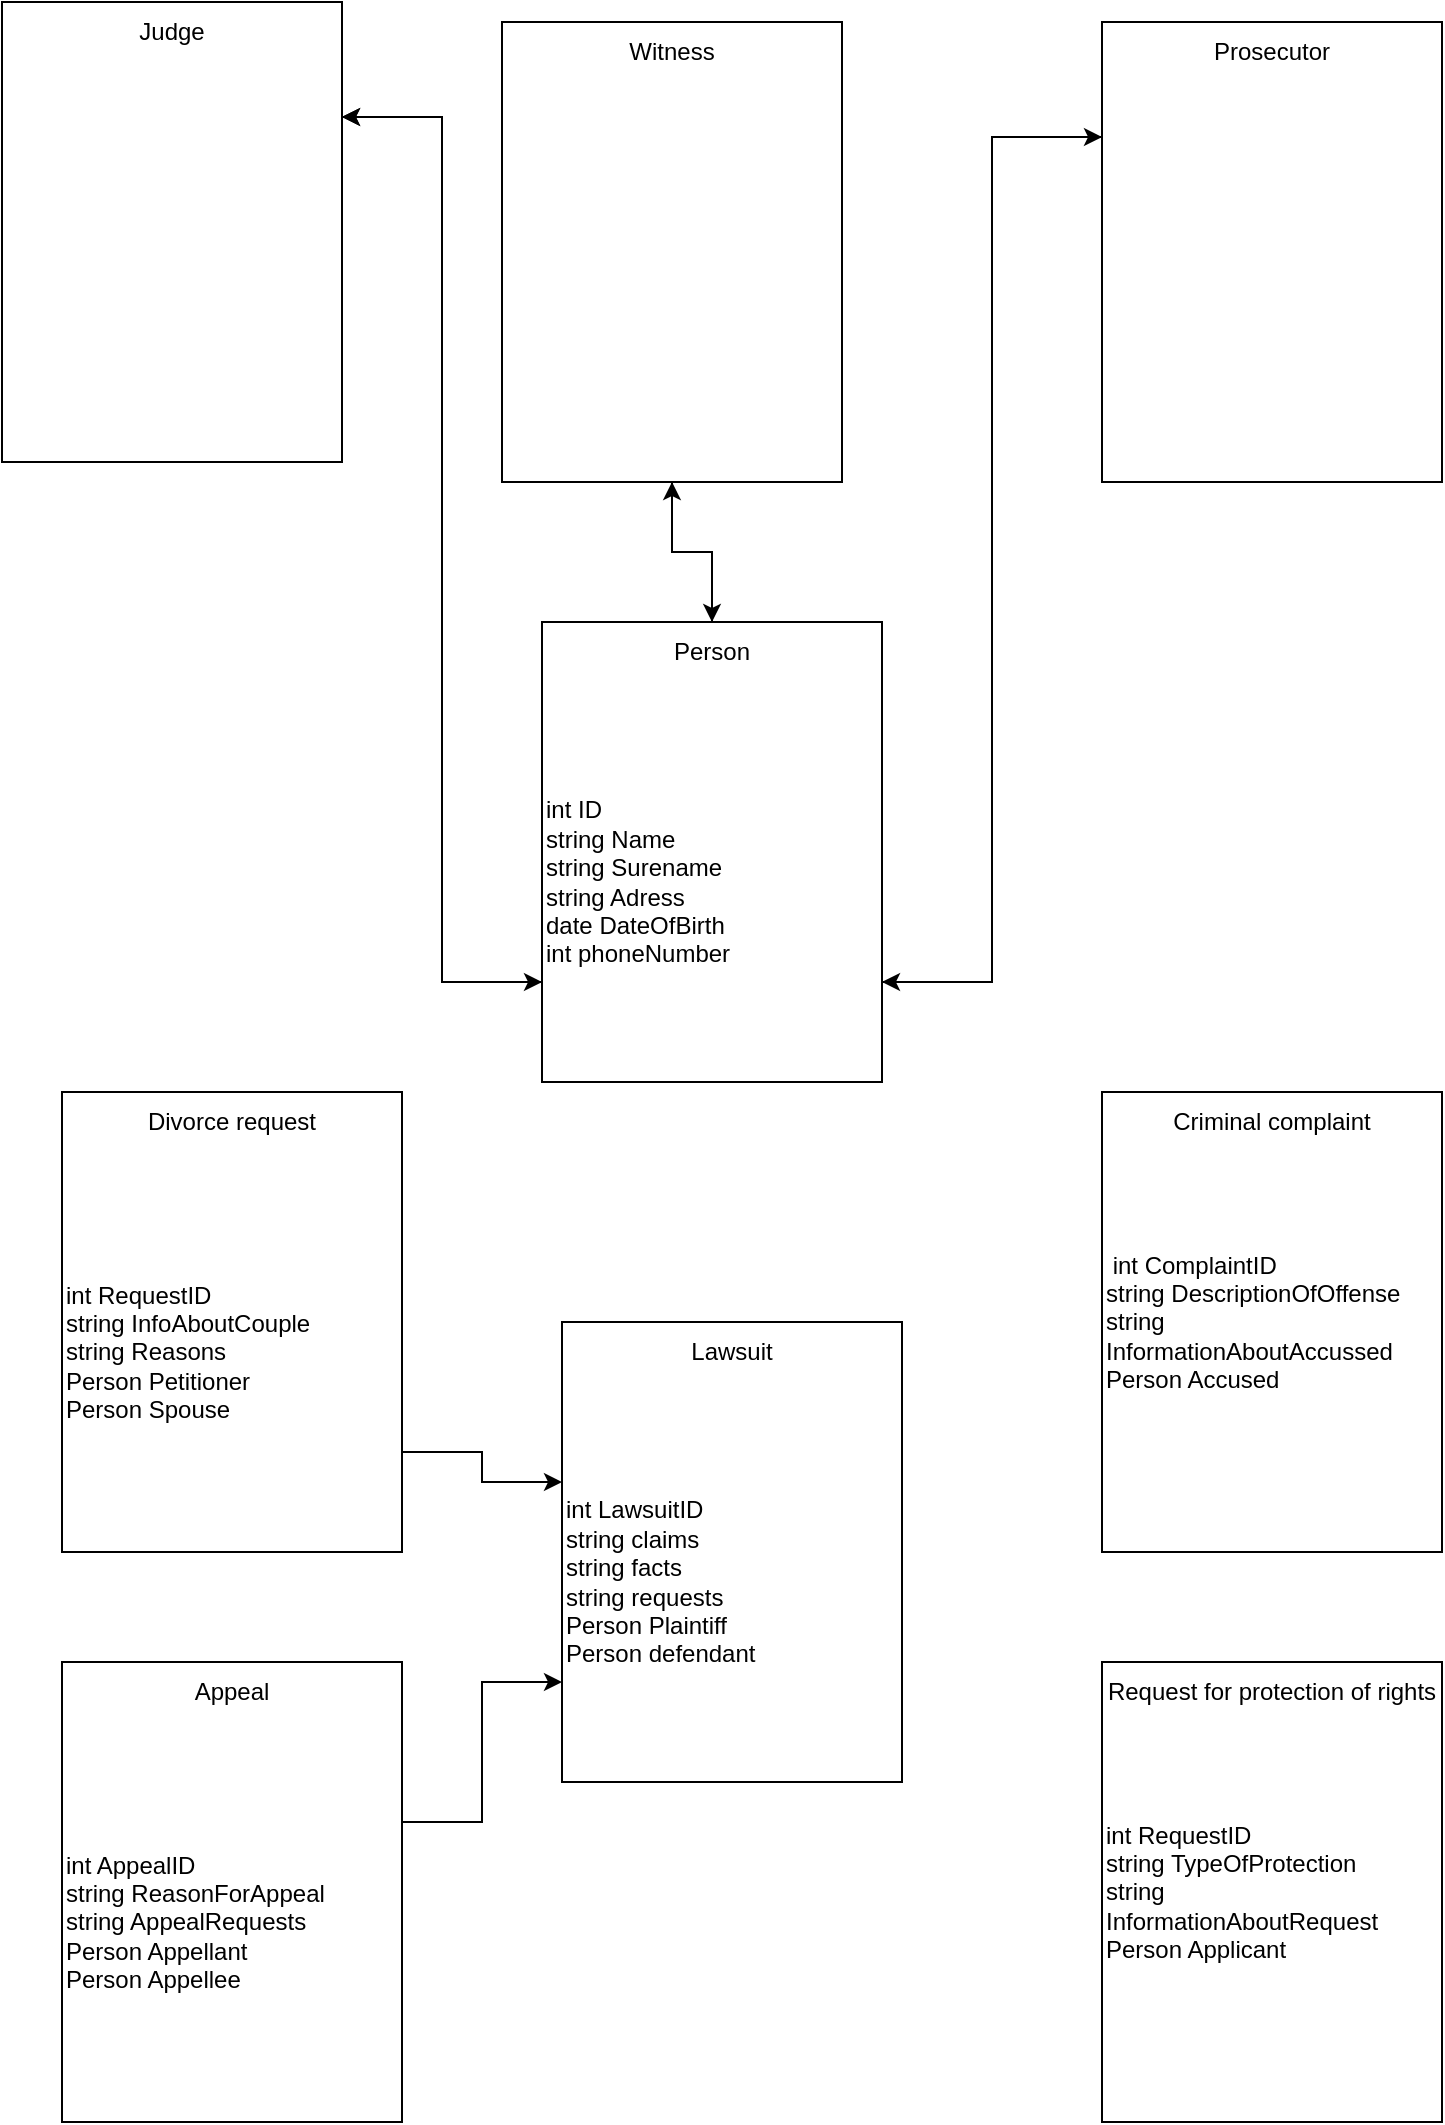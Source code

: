 <mxfile version="24.2.3" type="device">
  <diagram name="Page-1" id="_ik0LwTYJOawS-Y8hJFs">
    <mxGraphModel dx="769" dy="829" grid="1" gridSize="10" guides="1" tooltips="1" connect="1" arrows="1" fold="1" page="1" pageScale="1" pageWidth="850" pageHeight="1100" math="0" shadow="0">
      <root>
        <mxCell id="0" />
        <mxCell id="1" parent="0" />
        <mxCell id="ShJbGS6pdwwudR1frPxR-1" value="" style="rounded=0;whiteSpace=wrap;html=1;labelBackgroundColor=none;" vertex="1" parent="1">
          <mxGeometry x="320" y="680" width="170" height="230" as="geometry" />
        </mxCell>
        <mxCell id="ShJbGS6pdwwudR1frPxR-5" value="&lt;div style=&quot;&quot;&gt;&amp;nbsp;int ComplaintID&lt;/div&gt;&lt;div style=&quot;&quot;&gt;string DescriptionOfOffense&lt;/div&gt;&lt;div style=&quot;&quot;&gt;string InformationAboutAccussed&lt;/div&gt;&lt;div style=&quot;&quot;&gt;Person Accused&lt;/div&gt;" style="rounded=0;whiteSpace=wrap;html=1;align=left;" vertex="1" parent="1">
          <mxGeometry x="590" y="565" width="170" height="230" as="geometry" />
        </mxCell>
        <mxCell id="ShJbGS6pdwwudR1frPxR-6" value="" style="rounded=0;whiteSpace=wrap;html=1;" vertex="1" parent="1">
          <mxGeometry x="70" y="565" width="170" height="230" as="geometry" />
        </mxCell>
        <mxCell id="ShJbGS6pdwwudR1frPxR-7" value="int RequestID&lt;div&gt;string TypeOfProtection&lt;/div&gt;&lt;div&gt;string InformationAboutRequest&lt;/div&gt;&lt;div&gt;Person Applicant&lt;/div&gt;" style="rounded=0;whiteSpace=wrap;html=1;align=left;" vertex="1" parent="1">
          <mxGeometry x="590" y="850" width="170" height="230" as="geometry" />
        </mxCell>
        <mxCell id="ShJbGS6pdwwudR1frPxR-8" value="" style="rounded=0;whiteSpace=wrap;html=1;" vertex="1" parent="1">
          <mxGeometry x="70" y="850" width="170" height="230" as="geometry" />
        </mxCell>
        <mxCell id="ShJbGS6pdwwudR1frPxR-11" value="Criminal complaint" style="text;html=1;align=center;verticalAlign=middle;whiteSpace=wrap;rounded=0;" vertex="1" parent="1">
          <mxGeometry x="590" y="565" width="170" height="30" as="geometry" />
        </mxCell>
        <mxCell id="ShJbGS6pdwwudR1frPxR-13" value="Request for protection of rights" style="text;html=1;align=center;verticalAlign=middle;whiteSpace=wrap;rounded=0;" vertex="1" parent="1">
          <mxGeometry x="590" y="850" width="170" height="30" as="geometry" />
        </mxCell>
        <mxCell id="ShJbGS6pdwwudR1frPxR-14" value="Lawsuit" style="text;html=1;align=center;verticalAlign=middle;whiteSpace=wrap;rounded=0;" vertex="1" parent="1">
          <mxGeometry x="320" y="680" width="170" height="30" as="geometry" />
        </mxCell>
        <mxCell id="ShJbGS6pdwwudR1frPxR-15" value="Appeal" style="text;html=1;align=center;verticalAlign=middle;whiteSpace=wrap;rounded=0;" vertex="1" parent="1">
          <mxGeometry x="70" y="850" width="170" height="30" as="geometry" />
        </mxCell>
        <mxCell id="ShJbGS6pdwwudR1frPxR-16" value="Divorce request" style="text;html=1;align=center;verticalAlign=middle;whiteSpace=wrap;rounded=0;" vertex="1" parent="1">
          <mxGeometry x="70" y="565" width="170" height="30" as="geometry" />
        </mxCell>
        <mxCell id="ShJbGS6pdwwudR1frPxR-17" value="int LawsuitID&lt;div&gt;string claims&lt;/div&gt;&lt;div&gt;string facts&lt;/div&gt;&lt;div&gt;string requests&lt;/div&gt;&lt;div&gt;Person Plaintiff&lt;/div&gt;&lt;div&gt;Person defendant&lt;/div&gt;" style="text;html=1;align=left;verticalAlign=middle;whiteSpace=wrap;rounded=0;" vertex="1" parent="1">
          <mxGeometry x="320" y="710" width="170" height="200" as="geometry" />
        </mxCell>
        <mxCell id="ShJbGS6pdwwudR1frPxR-58" style="edgeStyle=orthogonalEdgeStyle;rounded=0;orthogonalLoop=1;jettySize=auto;html=1;exitX=1;exitY=0.25;exitDx=0;exitDy=0;entryX=0;entryY=0.75;entryDx=0;entryDy=0;" edge="1" parent="1" source="ShJbGS6pdwwudR1frPxR-19" target="ShJbGS6pdwwudR1frPxR-17">
          <mxGeometry relative="1" as="geometry" />
        </mxCell>
        <mxCell id="ShJbGS6pdwwudR1frPxR-19" value="int AppealID&lt;div&gt;string ReasonForAppeal&lt;/div&gt;&lt;div&gt;string AppealRequests&lt;/div&gt;&lt;div&gt;Person Appellant&lt;/div&gt;&lt;div&gt;Person Appellee&lt;/div&gt;" style="text;html=1;align=left;verticalAlign=middle;whiteSpace=wrap;rounded=0;" vertex="1" parent="1">
          <mxGeometry x="70" y="880" width="170" height="200" as="geometry" />
        </mxCell>
        <mxCell id="ShJbGS6pdwwudR1frPxR-59" style="edgeStyle=orthogonalEdgeStyle;rounded=0;orthogonalLoop=1;jettySize=auto;html=1;exitX=1;exitY=0.75;exitDx=0;exitDy=0;entryX=0;entryY=0.25;entryDx=0;entryDy=0;" edge="1" parent="1" source="ShJbGS6pdwwudR1frPxR-20" target="ShJbGS6pdwwudR1frPxR-17">
          <mxGeometry relative="1" as="geometry" />
        </mxCell>
        <mxCell id="ShJbGS6pdwwudR1frPxR-20" value="int RequestID&lt;div&gt;string InfoAboutCouple&lt;/div&gt;&lt;div&gt;string Reasons&lt;/div&gt;&lt;div&gt;Person Petitioner&lt;/div&gt;&lt;div&gt;Person Spouse&lt;/div&gt;" style="text;html=1;align=left;verticalAlign=middle;whiteSpace=wrap;rounded=0;" vertex="1" parent="1">
          <mxGeometry x="70" y="595" width="170" height="200" as="geometry" />
        </mxCell>
        <mxCell id="ShJbGS6pdwwudR1frPxR-52" style="edgeStyle=orthogonalEdgeStyle;rounded=0;orthogonalLoop=1;jettySize=auto;html=1;exitX=0;exitY=0.25;exitDx=0;exitDy=0;entryX=1;entryY=0.75;entryDx=0;entryDy=0;" edge="1" parent="1" source="ShJbGS6pdwwudR1frPxR-23" target="ShJbGS6pdwwudR1frPxR-37">
          <mxGeometry relative="1" as="geometry" />
        </mxCell>
        <mxCell id="ShJbGS6pdwwudR1frPxR-23" value="" style="rounded=0;whiteSpace=wrap;html=1;" vertex="1" parent="1">
          <mxGeometry x="590" y="30" width="170" height="230" as="geometry" />
        </mxCell>
        <mxCell id="ShJbGS6pdwwudR1frPxR-24" value="Prosecutor" style="text;html=1;align=center;verticalAlign=middle;whiteSpace=wrap;rounded=0;" vertex="1" parent="1">
          <mxGeometry x="590" y="30" width="170" height="30" as="geometry" />
        </mxCell>
        <mxCell id="ShJbGS6pdwwudR1frPxR-48" style="edgeStyle=orthogonalEdgeStyle;rounded=0;orthogonalLoop=1;jettySize=auto;html=1;exitX=1;exitY=0.25;exitDx=0;exitDy=0;entryX=0;entryY=0.75;entryDx=0;entryDy=0;" edge="1" parent="1" source="ShJbGS6pdwwudR1frPxR-26" target="ShJbGS6pdwwudR1frPxR-37">
          <mxGeometry relative="1" as="geometry" />
        </mxCell>
        <mxCell id="ShJbGS6pdwwudR1frPxR-26" value="" style="rounded=0;whiteSpace=wrap;html=1;" vertex="1" parent="1">
          <mxGeometry x="40" y="20" width="170" height="230" as="geometry" />
        </mxCell>
        <mxCell id="ShJbGS6pdwwudR1frPxR-27" value="Judge" style="text;html=1;align=center;verticalAlign=middle;whiteSpace=wrap;rounded=0;" vertex="1" parent="1">
          <mxGeometry x="40" y="20" width="170" height="30" as="geometry" />
        </mxCell>
        <mxCell id="ShJbGS6pdwwudR1frPxR-56" style="edgeStyle=orthogonalEdgeStyle;rounded=0;orthogonalLoop=1;jettySize=auto;html=1;exitX=0.5;exitY=1;exitDx=0;exitDy=0;entryX=0.5;entryY=0;entryDx=0;entryDy=0;" edge="1" parent="1" source="ShJbGS6pdwwudR1frPxR-32" target="ShJbGS6pdwwudR1frPxR-36">
          <mxGeometry relative="1" as="geometry" />
        </mxCell>
        <mxCell id="ShJbGS6pdwwudR1frPxR-32" value="" style="rounded=0;whiteSpace=wrap;html=1;" vertex="1" parent="1">
          <mxGeometry x="290" y="30" width="170" height="230" as="geometry" />
        </mxCell>
        <mxCell id="ShJbGS6pdwwudR1frPxR-33" value="Witness" style="text;html=1;align=center;verticalAlign=middle;whiteSpace=wrap;rounded=0;" vertex="1" parent="1">
          <mxGeometry x="290" y="30" width="170" height="30" as="geometry" />
        </mxCell>
        <mxCell id="ShJbGS6pdwwudR1frPxR-35" value="" style="rounded=0;whiteSpace=wrap;html=1;" vertex="1" parent="1">
          <mxGeometry x="310" y="330" width="170" height="230" as="geometry" />
        </mxCell>
        <mxCell id="ShJbGS6pdwwudR1frPxR-55" style="edgeStyle=orthogonalEdgeStyle;rounded=0;orthogonalLoop=1;jettySize=auto;html=1;exitX=0.5;exitY=0;exitDx=0;exitDy=0;entryX=0.5;entryY=1;entryDx=0;entryDy=0;" edge="1" parent="1" source="ShJbGS6pdwwudR1frPxR-36" target="ShJbGS6pdwwudR1frPxR-32">
          <mxGeometry relative="1" as="geometry" />
        </mxCell>
        <mxCell id="ShJbGS6pdwwudR1frPxR-36" value="Person" style="text;html=1;align=center;verticalAlign=middle;whiteSpace=wrap;rounded=0;" vertex="1" parent="1">
          <mxGeometry x="310" y="330" width="170" height="30" as="geometry" />
        </mxCell>
        <mxCell id="ShJbGS6pdwwudR1frPxR-44" style="edgeStyle=orthogonalEdgeStyle;rounded=0;orthogonalLoop=1;jettySize=auto;html=1;exitX=0;exitY=0.75;exitDx=0;exitDy=0;entryX=1;entryY=0.25;entryDx=0;entryDy=0;" edge="1" parent="1" source="ShJbGS6pdwwudR1frPxR-37" target="ShJbGS6pdwwudR1frPxR-26">
          <mxGeometry relative="1" as="geometry" />
        </mxCell>
        <mxCell id="ShJbGS6pdwwudR1frPxR-47" style="edgeStyle=orthogonalEdgeStyle;rounded=0;orthogonalLoop=1;jettySize=auto;html=1;exitX=0;exitY=0.75;exitDx=0;exitDy=0;entryX=1;entryY=0.25;entryDx=0;entryDy=0;" edge="1" parent="1" source="ShJbGS6pdwwudR1frPxR-37" target="ShJbGS6pdwwudR1frPxR-26">
          <mxGeometry relative="1" as="geometry" />
        </mxCell>
        <mxCell id="ShJbGS6pdwwudR1frPxR-50" style="edgeStyle=orthogonalEdgeStyle;rounded=0;orthogonalLoop=1;jettySize=auto;html=1;exitX=1;exitY=0;exitDx=0;exitDy=0;entryX=0;entryY=0.25;entryDx=0;entryDy=0;" edge="1" parent="1" source="ShJbGS6pdwwudR1frPxR-37" target="ShJbGS6pdwwudR1frPxR-23">
          <mxGeometry relative="1" as="geometry">
            <Array as="points">
              <mxPoint x="480" y="510" />
              <mxPoint x="535" y="510" />
              <mxPoint x="535" y="87" />
            </Array>
          </mxGeometry>
        </mxCell>
        <mxCell id="ShJbGS6pdwwudR1frPxR-37" value="int ID&lt;div&gt;string Name&lt;/div&gt;&lt;div&gt;string Surename&lt;/div&gt;&lt;div&gt;string Adress&lt;/div&gt;&lt;div&gt;date DateOfBirth&lt;/div&gt;&lt;div&gt;int phoneNumber&lt;/div&gt;" style="text;html=1;align=left;verticalAlign=middle;whiteSpace=wrap;rounded=0;" vertex="1" parent="1">
          <mxGeometry x="310" y="360" width="170" height="200" as="geometry" />
        </mxCell>
      </root>
    </mxGraphModel>
  </diagram>
</mxfile>
